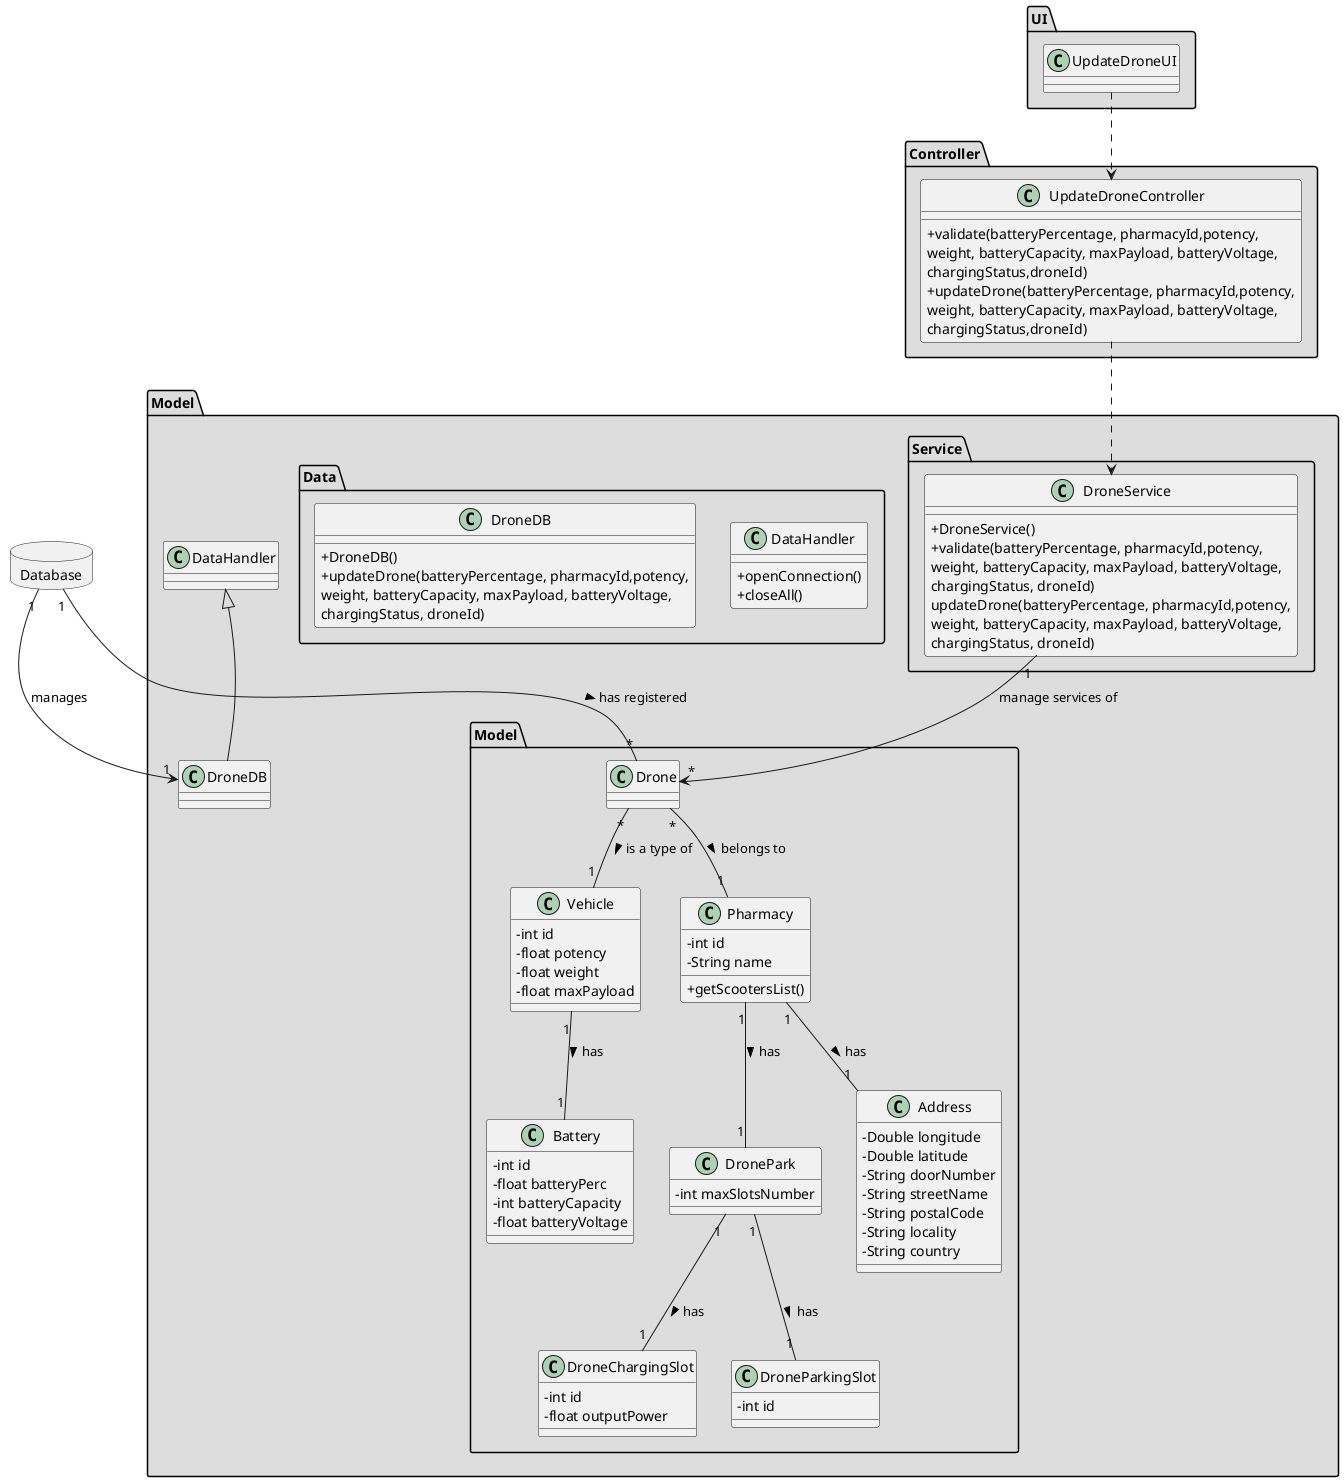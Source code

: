 @startuml
skinparam classAttributeIconSize 0

database Database {
}

package "UI" #DDDDDD {
class UpdateDroneUI{
}
}

package "Controller" #DDDDDD {
class UpdateDroneController{
+validate(batteryPercentage, pharmacyId,potency,\nweight, batteryCapacity, maxPayload, batteryVoltage, \nchargingStatus,droneId)
+updateDrone(batteryPercentage, pharmacyId,potency,\nweight, batteryCapacity, maxPayload, batteryVoltage, \nchargingStatus,droneId)
}
}


package "Model" #DDDDDD {
 package "Service" #DDDDDD {

  class DroneService{
      +DroneService()
+validate(batteryPercentage, pharmacyId,potency,\nweight, batteryCapacity, maxPayload, batteryVoltage, \nchargingStatus, droneId)
updateDrone(batteryPercentage, pharmacyId,potency,\nweight, batteryCapacity, maxPayload, batteryVoltage, \nchargingStatus, droneId)
   }
}

package "Model" #DDDDDD {
class DronePark{
-   int maxSlotsNumber
}

class DroneChargingSlot{
-   int id
-   float outputPower
}

class DroneParkingSlot{
-   int id
}

class Drone{

}

class Vehicle{
  -int id
  -float potency
  -float weight
  -float maxPayload
}

class Battery{
  -int id
  -float batteryPerc
  -int batteryCapacity
  -float batteryVoltage
}

class Address{
  -Double longitude
  -Double latitude
  -String doorNumber
  -String streetName
  -String postalCode
  -String locality
  -String country
}

class Pharmacy {
  -int id
  -String name
  +getScootersList()
}
}


package "Data" #DDDDDD {
class DataHandler{
    +openConnection()
    +closeAll()
}

 class DroneDB{
     +DroneDB()
+updateDrone(batteryPercentage, pharmacyId,potency,\nweight, batteryCapacity, maxPayload, batteryVoltage, \nchargingStatus, droneId)
  }
}

class DroneDB extends DataHandler

UpdateDroneUI ..> UpdateDroneController
UpdateDroneController ..> DroneService
Database "1" --> "1" DroneDB : manages
DroneService "1" --> "*" Drone : manage services of

Database "1" -- "*" Drone : has registered >

Vehicle "1" -- "1" Battery : has >
Drone "*" -- "1" Vehicle : is a type of >
Drone "*" -- "1" Pharmacy : belongs to >
Pharmacy "1" -- "1" Address : has >
Pharmacy "1" -- "1" DronePark : has >
DronePark "1" -- "1" DroneChargingSlot : has >
DronePark "1" -- "1" DroneParkingSlot : has >

@enduml